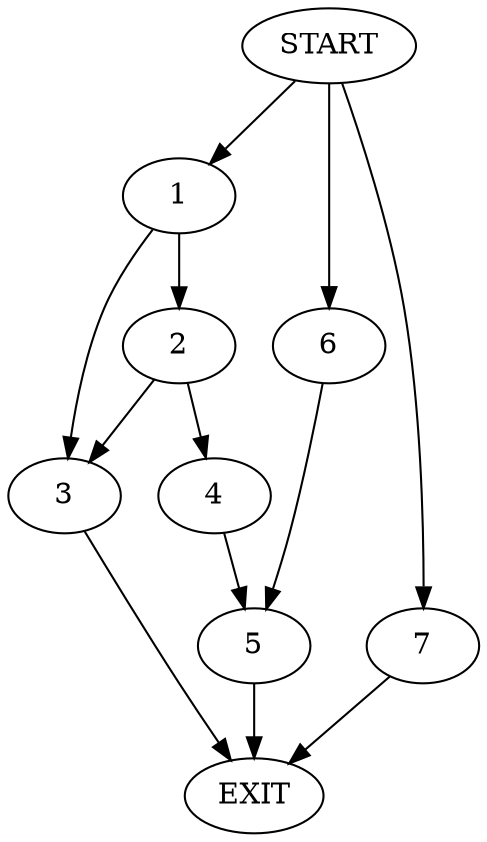 digraph {
0 [label="START"]
8 [label="EXIT"]
0 -> 1
1 -> 2
1 -> 3
2 -> 4
2 -> 3
3 -> 8
4 -> 5
5 -> 8
0 -> 6
6 -> 5
0 -> 7
7 -> 8
}
